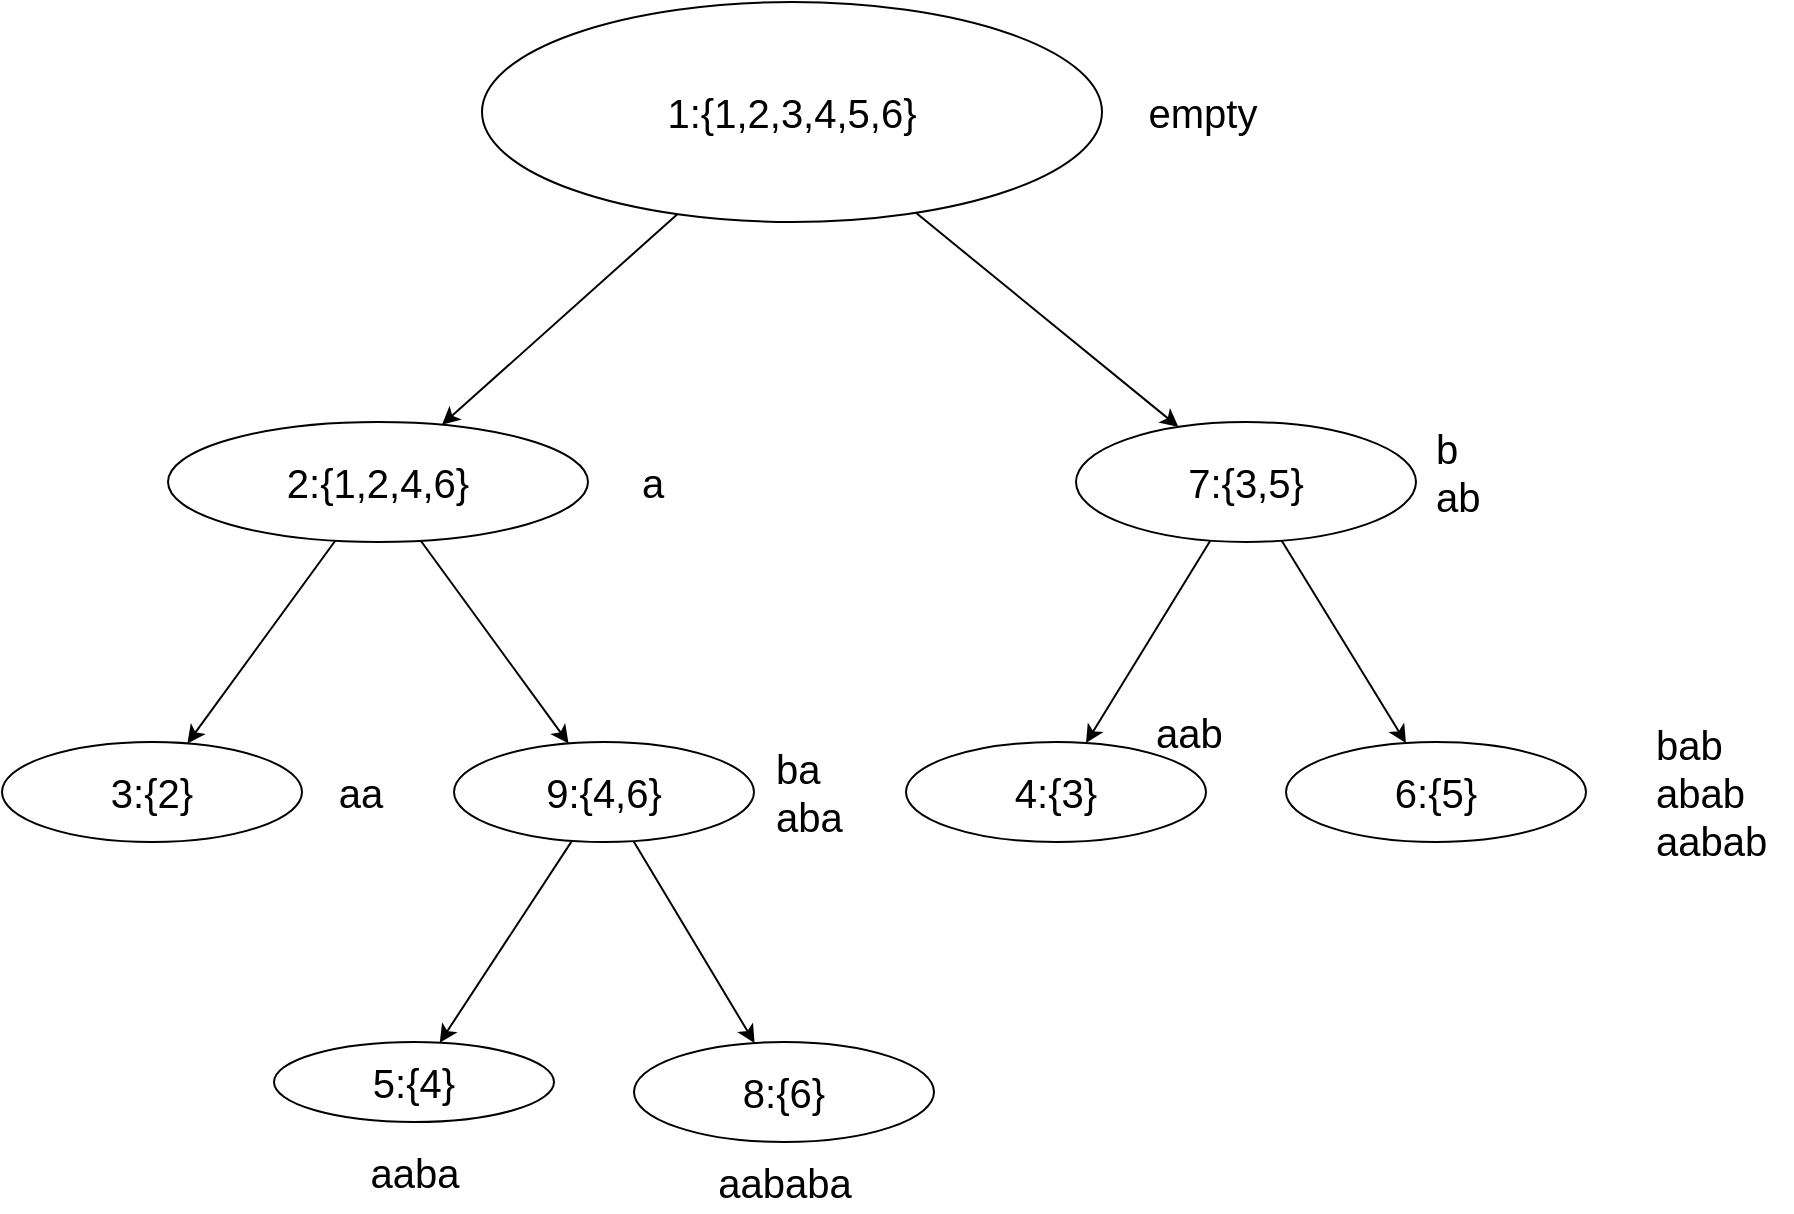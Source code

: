 <mxfile version="16.5.1" type="device"><diagram id="9U3kzusYx6BToOPQ1ncS" name="第 1 页"><mxGraphModel dx="763" dy="1208" grid="1" gridSize="10" guides="1" tooltips="1" connect="1" arrows="1" fold="1" page="1" pageScale="1" pageWidth="827" pageHeight="1169" math="0" shadow="0"><root><mxCell id="0"/><mxCell id="1" parent="0"/><mxCell id="nlm0oAwYz_JqNvRD-WWd-3" value="" style="rounded=0;orthogonalLoop=1;jettySize=auto;html=1;fontSize=20;" edge="1" parent="1" source="nlm0oAwYz_JqNvRD-WWd-1" target="nlm0oAwYz_JqNvRD-WWd-2"><mxGeometry relative="1" as="geometry"/></mxCell><mxCell id="nlm0oAwYz_JqNvRD-WWd-5" value="" style="edgeStyle=none;rounded=0;orthogonalLoop=1;jettySize=auto;html=1;fontSize=20;" edge="1" parent="1" source="nlm0oAwYz_JqNvRD-WWd-1" target="nlm0oAwYz_JqNvRD-WWd-4"><mxGeometry relative="1" as="geometry"/></mxCell><mxCell id="nlm0oAwYz_JqNvRD-WWd-1" value="1:{1,2,3,4,5,6}" style="ellipse;whiteSpace=wrap;html=1;fontSize=20;" vertex="1" parent="1"><mxGeometry x="495" y="140" width="310" height="110" as="geometry"/></mxCell><mxCell id="nlm0oAwYz_JqNvRD-WWd-7" value="" style="edgeStyle=none;rounded=0;orthogonalLoop=1;jettySize=auto;html=1;fontSize=20;" edge="1" parent="1" source="nlm0oAwYz_JqNvRD-WWd-2" target="nlm0oAwYz_JqNvRD-WWd-6"><mxGeometry relative="1" as="geometry"/></mxCell><mxCell id="nlm0oAwYz_JqNvRD-WWd-9" value="" style="edgeStyle=none;rounded=0;orthogonalLoop=1;jettySize=auto;html=1;fontSize=20;" edge="1" parent="1" source="nlm0oAwYz_JqNvRD-WWd-2" target="nlm0oAwYz_JqNvRD-WWd-8"><mxGeometry relative="1" as="geometry"/></mxCell><mxCell id="nlm0oAwYz_JqNvRD-WWd-2" value="2:{1,2,4,6}" style="ellipse;whiteSpace=wrap;html=1;fontSize=20;" vertex="1" parent="1"><mxGeometry x="338" y="350" width="210" height="60" as="geometry"/></mxCell><mxCell id="nlm0oAwYz_JqNvRD-WWd-11" value="" style="edgeStyle=none;rounded=0;orthogonalLoop=1;jettySize=auto;html=1;fontSize=20;" edge="1" parent="1" source="nlm0oAwYz_JqNvRD-WWd-4" target="nlm0oAwYz_JqNvRD-WWd-10"><mxGeometry relative="1" as="geometry"/></mxCell><mxCell id="nlm0oAwYz_JqNvRD-WWd-13" value="" style="edgeStyle=none;rounded=0;orthogonalLoop=1;jettySize=auto;html=1;fontSize=20;" edge="1" parent="1" source="nlm0oAwYz_JqNvRD-WWd-4" target="nlm0oAwYz_JqNvRD-WWd-12"><mxGeometry relative="1" as="geometry"/></mxCell><mxCell id="nlm0oAwYz_JqNvRD-WWd-4" value="7:{3,5}" style="ellipse;whiteSpace=wrap;html=1;fontSize=20;" vertex="1" parent="1"><mxGeometry x="792" y="350" width="170" height="60" as="geometry"/></mxCell><mxCell id="nlm0oAwYz_JqNvRD-WWd-6" value="3:{2}" style="ellipse;whiteSpace=wrap;html=1;fontSize=20;" vertex="1" parent="1"><mxGeometry x="255" y="510" width="150" height="50" as="geometry"/></mxCell><mxCell id="nlm0oAwYz_JqNvRD-WWd-15" value="" style="edgeStyle=none;rounded=0;orthogonalLoop=1;jettySize=auto;html=1;fontSize=20;" edge="1" parent="1" source="nlm0oAwYz_JqNvRD-WWd-8" target="nlm0oAwYz_JqNvRD-WWd-14"><mxGeometry relative="1" as="geometry"/></mxCell><mxCell id="nlm0oAwYz_JqNvRD-WWd-17" value="" style="edgeStyle=none;rounded=0;orthogonalLoop=1;jettySize=auto;html=1;fontSize=20;" edge="1" parent="1" source="nlm0oAwYz_JqNvRD-WWd-8" target="nlm0oAwYz_JqNvRD-WWd-16"><mxGeometry relative="1" as="geometry"/></mxCell><mxCell id="nlm0oAwYz_JqNvRD-WWd-8" value="9:{4,6}" style="ellipse;whiteSpace=wrap;html=1;fontSize=20;" vertex="1" parent="1"><mxGeometry x="481" y="510" width="150" height="50" as="geometry"/></mxCell><mxCell id="nlm0oAwYz_JqNvRD-WWd-10" value="4:{3}" style="ellipse;whiteSpace=wrap;html=1;fontSize=20;" vertex="1" parent="1"><mxGeometry x="707" y="510" width="150" height="50" as="geometry"/></mxCell><mxCell id="nlm0oAwYz_JqNvRD-WWd-12" value="6:{5}" style="ellipse;whiteSpace=wrap;html=1;fontSize=20;" vertex="1" parent="1"><mxGeometry x="897" y="510" width="150" height="50" as="geometry"/></mxCell><mxCell id="nlm0oAwYz_JqNvRD-WWd-14" value="5:{4}" style="ellipse;whiteSpace=wrap;html=1;fontSize=20;" vertex="1" parent="1"><mxGeometry x="391" y="660" width="140" height="40" as="geometry"/></mxCell><mxCell id="nlm0oAwYz_JqNvRD-WWd-16" value="8:{6}" style="ellipse;whiteSpace=wrap;html=1;fontSize=20;" vertex="1" parent="1"><mxGeometry x="571" y="660" width="150" height="50" as="geometry"/></mxCell><mxCell id="nlm0oAwYz_JqNvRD-WWd-18" value="empty" style="text;html=1;align=center;verticalAlign=middle;resizable=0;points=[];autosize=1;strokeColor=none;fillColor=none;fontSize=20;" vertex="1" parent="1"><mxGeometry x="820" y="180" width="70" height="30" as="geometry"/></mxCell><mxCell id="nlm0oAwYz_JqNvRD-WWd-19" value="a" style="text;html=1;align=center;verticalAlign=middle;resizable=0;points=[];autosize=1;strokeColor=none;fillColor=none;fontSize=20;" vertex="1" parent="1"><mxGeometry x="565" y="365" width="30" height="30" as="geometry"/></mxCell><mxCell id="nlm0oAwYz_JqNvRD-WWd-20" value="aa" style="text;html=1;align=center;verticalAlign=middle;resizable=0;points=[];autosize=1;strokeColor=none;fillColor=none;fontSize=20;" vertex="1" parent="1"><mxGeometry x="414" y="520" width="40" height="30" as="geometry"/></mxCell><mxCell id="nlm0oAwYz_JqNvRD-WWd-21" value="ba&lt;br&gt;aba" style="text;html=1;align=left;verticalAlign=middle;resizable=0;points=[];autosize=1;strokeColor=none;fillColor=none;fontSize=20;" vertex="1" parent="1"><mxGeometry x="640" y="510" width="50" height="50" as="geometry"/></mxCell><mxCell id="nlm0oAwYz_JqNvRD-WWd-22" value="aab" style="text;html=1;align=left;verticalAlign=middle;resizable=0;points=[];autosize=1;strokeColor=none;fillColor=none;fontSize=20;" vertex="1" parent="1"><mxGeometry x="830" y="490" width="50" height="30" as="geometry"/></mxCell><mxCell id="nlm0oAwYz_JqNvRD-WWd-23" value="bab&lt;br&gt;abab&lt;br&gt;aabab" style="text;html=1;align=left;verticalAlign=middle;resizable=0;points=[];autosize=1;strokeColor=none;fillColor=none;fontSize=20;" vertex="1" parent="1"><mxGeometry x="1080" y="495" width="70" height="80" as="geometry"/></mxCell><mxCell id="nlm0oAwYz_JqNvRD-WWd-24" value="aaba" style="text;html=1;align=center;verticalAlign=middle;resizable=0;points=[];autosize=1;strokeColor=none;fillColor=none;fontSize=20;" vertex="1" parent="1"><mxGeometry x="431" y="710" width="60" height="30" as="geometry"/></mxCell><mxCell id="nlm0oAwYz_JqNvRD-WWd-25" value="aababa" style="text;html=1;align=center;verticalAlign=middle;resizable=0;points=[];autosize=1;strokeColor=none;fillColor=none;fontSize=20;" vertex="1" parent="1"><mxGeometry x="606" y="715" width="80" height="30" as="geometry"/></mxCell><mxCell id="nlm0oAwYz_JqNvRD-WWd-26" value="b&lt;br&gt;ab" style="text;html=1;align=left;verticalAlign=middle;resizable=0;points=[];autosize=1;strokeColor=none;fillColor=none;fontSize=20;" vertex="1" parent="1"><mxGeometry x="970" y="350" width="40" height="50" as="geometry"/></mxCell></root></mxGraphModel></diagram></mxfile>